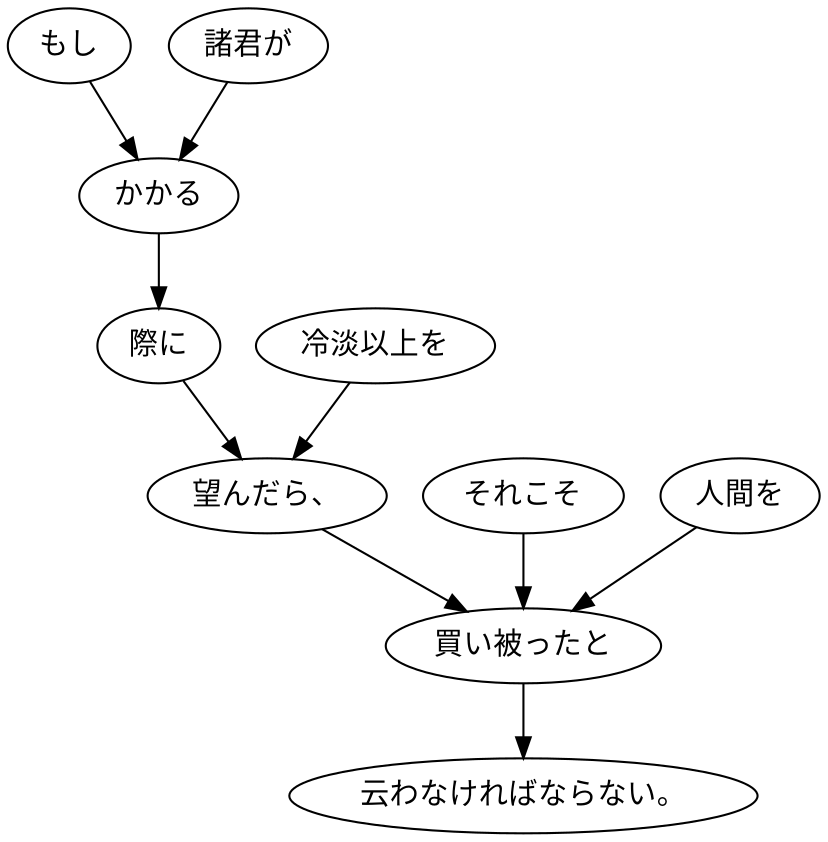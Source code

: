 digraph graph7370 {
	node0 [label="もし"];
	node1 [label="諸君が"];
	node2 [label="かかる"];
	node3 [label="際に"];
	node4 [label="冷淡以上を"];
	node5 [label="望んだら、"];
	node6 [label="それこそ"];
	node7 [label="人間を"];
	node8 [label="買い被ったと"];
	node9 [label="云わなければならない。"];
	node0 -> node2;
	node1 -> node2;
	node2 -> node3;
	node3 -> node5;
	node4 -> node5;
	node5 -> node8;
	node6 -> node8;
	node7 -> node8;
	node8 -> node9;
}
